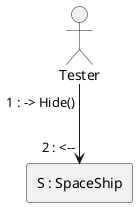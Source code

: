 @startuml
'autonumber "0:"
skinparam linestyle ortho

actor Tester as Tester
rectangle "S : SpaceShip" as S

Tester --> S: "1 : -> Hide()" "2 : <--"



@enduml